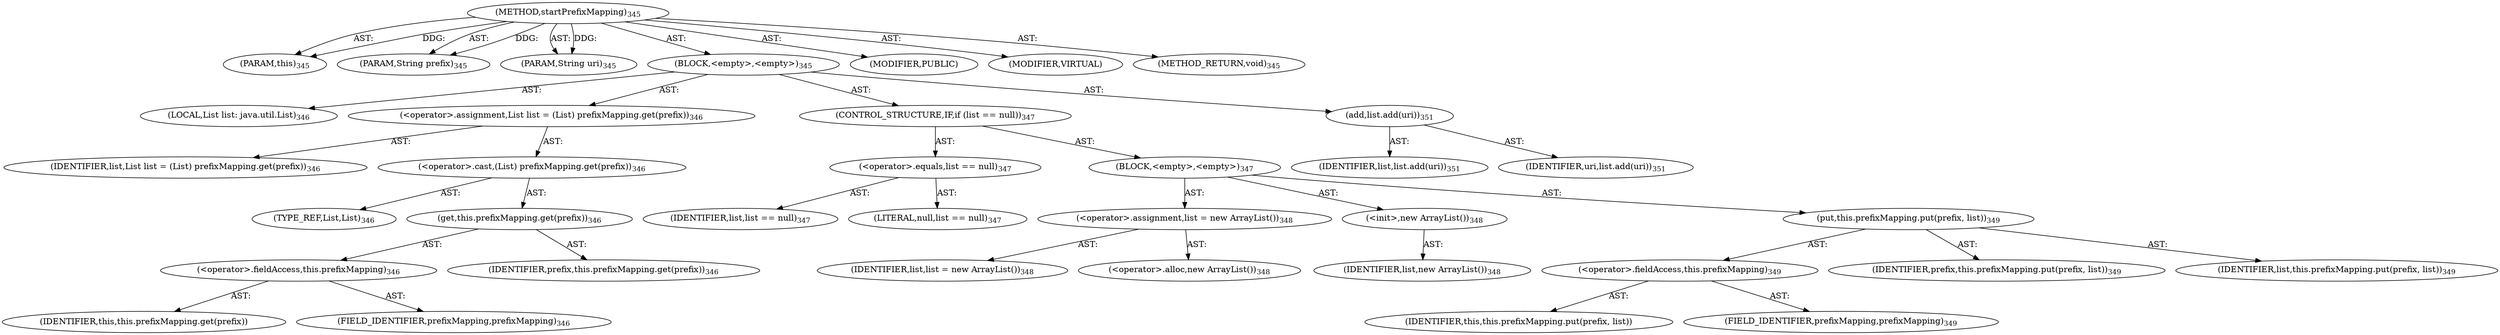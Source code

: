digraph "startPrefixMapping" {  
"111669149719" [label = <(METHOD,startPrefixMapping)<SUB>345</SUB>> ]
"115964117026" [label = <(PARAM,this)<SUB>345</SUB>> ]
"115964117027" [label = <(PARAM,String prefix)<SUB>345</SUB>> ]
"115964117028" [label = <(PARAM,String uri)<SUB>345</SUB>> ]
"25769803803" [label = <(BLOCK,&lt;empty&gt;,&lt;empty&gt;)<SUB>345</SUB>> ]
"94489280513" [label = <(LOCAL,List list: java.util.List)<SUB>346</SUB>> ]
"30064771170" [label = <(&lt;operator&gt;.assignment,List list = (List) prefixMapping.get(prefix))<SUB>346</SUB>> ]
"68719476799" [label = <(IDENTIFIER,list,List list = (List) prefixMapping.get(prefix))<SUB>346</SUB>> ]
"30064771171" [label = <(&lt;operator&gt;.cast,(List) prefixMapping.get(prefix))<SUB>346</SUB>> ]
"180388626434" [label = <(TYPE_REF,List,List)<SUB>346</SUB>> ]
"30064771172" [label = <(get,this.prefixMapping.get(prefix))<SUB>346</SUB>> ]
"30064771173" [label = <(&lt;operator&gt;.fieldAccess,this.prefixMapping)<SUB>346</SUB>> ]
"68719476800" [label = <(IDENTIFIER,this,this.prefixMapping.get(prefix))> ]
"55834574894" [label = <(FIELD_IDENTIFIER,prefixMapping,prefixMapping)<SUB>346</SUB>> ]
"68719476801" [label = <(IDENTIFIER,prefix,this.prefixMapping.get(prefix))<SUB>346</SUB>> ]
"47244640260" [label = <(CONTROL_STRUCTURE,IF,if (list == null))<SUB>347</SUB>> ]
"30064771174" [label = <(&lt;operator&gt;.equals,list == null)<SUB>347</SUB>> ]
"68719476802" [label = <(IDENTIFIER,list,list == null)<SUB>347</SUB>> ]
"90194313229" [label = <(LITERAL,null,list == null)<SUB>347</SUB>> ]
"25769803804" [label = <(BLOCK,&lt;empty&gt;,&lt;empty&gt;)<SUB>347</SUB>> ]
"30064771175" [label = <(&lt;operator&gt;.assignment,list = new ArrayList())<SUB>348</SUB>> ]
"68719476803" [label = <(IDENTIFIER,list,list = new ArrayList())<SUB>348</SUB>> ]
"30064771176" [label = <(&lt;operator&gt;.alloc,new ArrayList())<SUB>348</SUB>> ]
"30064771177" [label = <(&lt;init&gt;,new ArrayList())<SUB>348</SUB>> ]
"68719476804" [label = <(IDENTIFIER,list,new ArrayList())<SUB>348</SUB>> ]
"30064771178" [label = <(put,this.prefixMapping.put(prefix, list))<SUB>349</SUB>> ]
"30064771179" [label = <(&lt;operator&gt;.fieldAccess,this.prefixMapping)<SUB>349</SUB>> ]
"68719476805" [label = <(IDENTIFIER,this,this.prefixMapping.put(prefix, list))> ]
"55834574895" [label = <(FIELD_IDENTIFIER,prefixMapping,prefixMapping)<SUB>349</SUB>> ]
"68719476806" [label = <(IDENTIFIER,prefix,this.prefixMapping.put(prefix, list))<SUB>349</SUB>> ]
"68719476807" [label = <(IDENTIFIER,list,this.prefixMapping.put(prefix, list))<SUB>349</SUB>> ]
"30064771180" [label = <(add,list.add(uri))<SUB>351</SUB>> ]
"68719476808" [label = <(IDENTIFIER,list,list.add(uri))<SUB>351</SUB>> ]
"68719476809" [label = <(IDENTIFIER,uri,list.add(uri))<SUB>351</SUB>> ]
"133143986233" [label = <(MODIFIER,PUBLIC)> ]
"133143986234" [label = <(MODIFIER,VIRTUAL)> ]
"128849018903" [label = <(METHOD_RETURN,void)<SUB>345</SUB>> ]
  "111669149719" -> "115964117026"  [ label = "AST: "] 
  "111669149719" -> "115964117027"  [ label = "AST: "] 
  "111669149719" -> "115964117028"  [ label = "AST: "] 
  "111669149719" -> "25769803803"  [ label = "AST: "] 
  "111669149719" -> "133143986233"  [ label = "AST: "] 
  "111669149719" -> "133143986234"  [ label = "AST: "] 
  "111669149719" -> "128849018903"  [ label = "AST: "] 
  "25769803803" -> "94489280513"  [ label = "AST: "] 
  "25769803803" -> "30064771170"  [ label = "AST: "] 
  "25769803803" -> "47244640260"  [ label = "AST: "] 
  "25769803803" -> "30064771180"  [ label = "AST: "] 
  "30064771170" -> "68719476799"  [ label = "AST: "] 
  "30064771170" -> "30064771171"  [ label = "AST: "] 
  "30064771171" -> "180388626434"  [ label = "AST: "] 
  "30064771171" -> "30064771172"  [ label = "AST: "] 
  "30064771172" -> "30064771173"  [ label = "AST: "] 
  "30064771172" -> "68719476801"  [ label = "AST: "] 
  "30064771173" -> "68719476800"  [ label = "AST: "] 
  "30064771173" -> "55834574894"  [ label = "AST: "] 
  "47244640260" -> "30064771174"  [ label = "AST: "] 
  "47244640260" -> "25769803804"  [ label = "AST: "] 
  "30064771174" -> "68719476802"  [ label = "AST: "] 
  "30064771174" -> "90194313229"  [ label = "AST: "] 
  "25769803804" -> "30064771175"  [ label = "AST: "] 
  "25769803804" -> "30064771177"  [ label = "AST: "] 
  "25769803804" -> "30064771178"  [ label = "AST: "] 
  "30064771175" -> "68719476803"  [ label = "AST: "] 
  "30064771175" -> "30064771176"  [ label = "AST: "] 
  "30064771177" -> "68719476804"  [ label = "AST: "] 
  "30064771178" -> "30064771179"  [ label = "AST: "] 
  "30064771178" -> "68719476806"  [ label = "AST: "] 
  "30064771178" -> "68719476807"  [ label = "AST: "] 
  "30064771179" -> "68719476805"  [ label = "AST: "] 
  "30064771179" -> "55834574895"  [ label = "AST: "] 
  "30064771180" -> "68719476808"  [ label = "AST: "] 
  "30064771180" -> "68719476809"  [ label = "AST: "] 
  "111669149719" -> "115964117026"  [ label = "DDG: "] 
  "111669149719" -> "115964117027"  [ label = "DDG: "] 
  "111669149719" -> "115964117028"  [ label = "DDG: "] 
}
